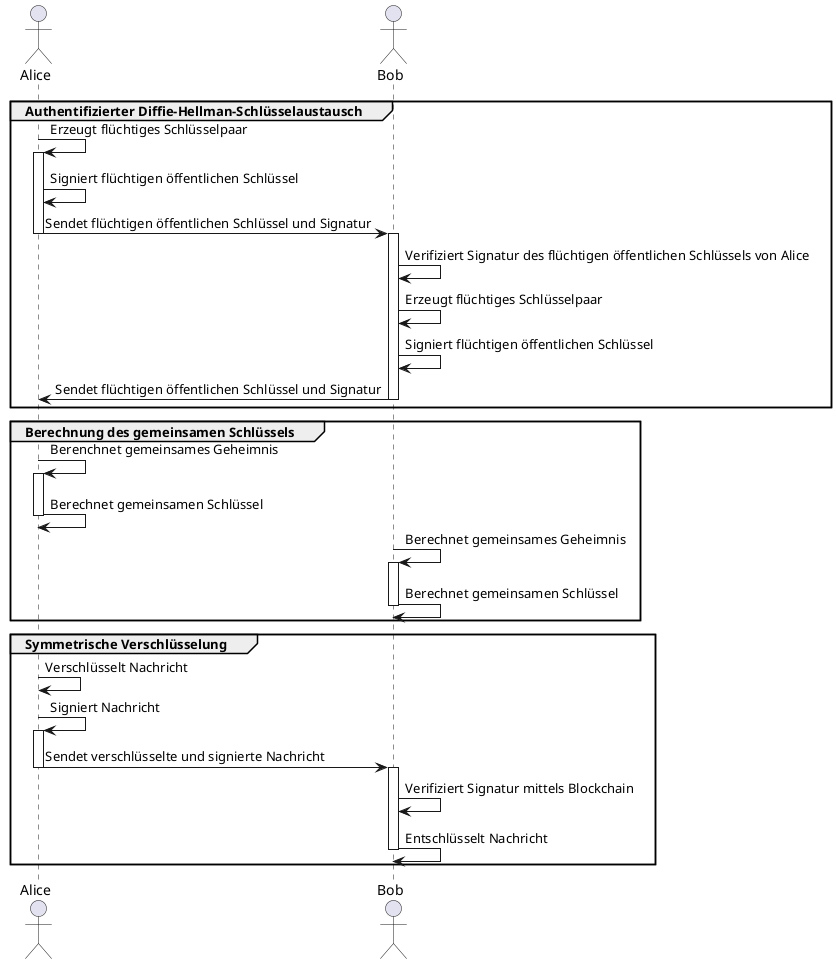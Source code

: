 @startuml
actor Alice
actor Bob

group Authentifizierter Diffie-Hellman-Schlüsselaustausch
    
    Alice -> Alice: Erzeugt flüchtiges Schlüsselpaar
    activate Alice
    Alice -> Alice: Signiert flüchtigen öffentlichen Schlüssel
    Alice -> Bob: Sendet flüchtigen öffentlichen Schlüssel und Signatur
    deactivate Alice

    activate Bob
    Bob -> Bob: Verifiziert Signatur des flüchtigen öffentlichen Schlüssels von Alice
    Bob -> Bob: Erzeugt flüchtiges Schlüsselpaar
    Bob -> Bob: Signiert flüchtigen öffentlichen Schlüssel
    Bob -> Alice: Sendet flüchtigen öffentlichen Schlüssel und Signatur
    deactivate Bob
end

group Berechnung des gemeinsamen Schlüssels
    
    Alice -> Alice: Berenchnet gemeinsames Geheimnis
    activate Alice
    Alice -> Alice: Berechnet gemeinsamen Schlüssel
    deactivate Alice

    
    Bob -> Bob: Berechnet gemeinsames Geheimnis
    activate Bob
    Bob -> Bob: Berechnet gemeinsamen Schlüssel
    deactivate Bob
end

group Symmetrische Verschlüsselung
    
    Alice -> Alice: Verschlüsselt Nachricht
    Alice -> Alice: Signiert Nachricht
    activate Alice
    Alice -> Bob: Sendet verschlüsselte und signierte Nachricht
    deactivate Alice

    activate Bob
    Bob -> Bob: Verifiziert Signatur mittels Blockchain
    Bob -> Bob: Entschlüsselt Nachricht
    deactivate Bob
end

@enduml
